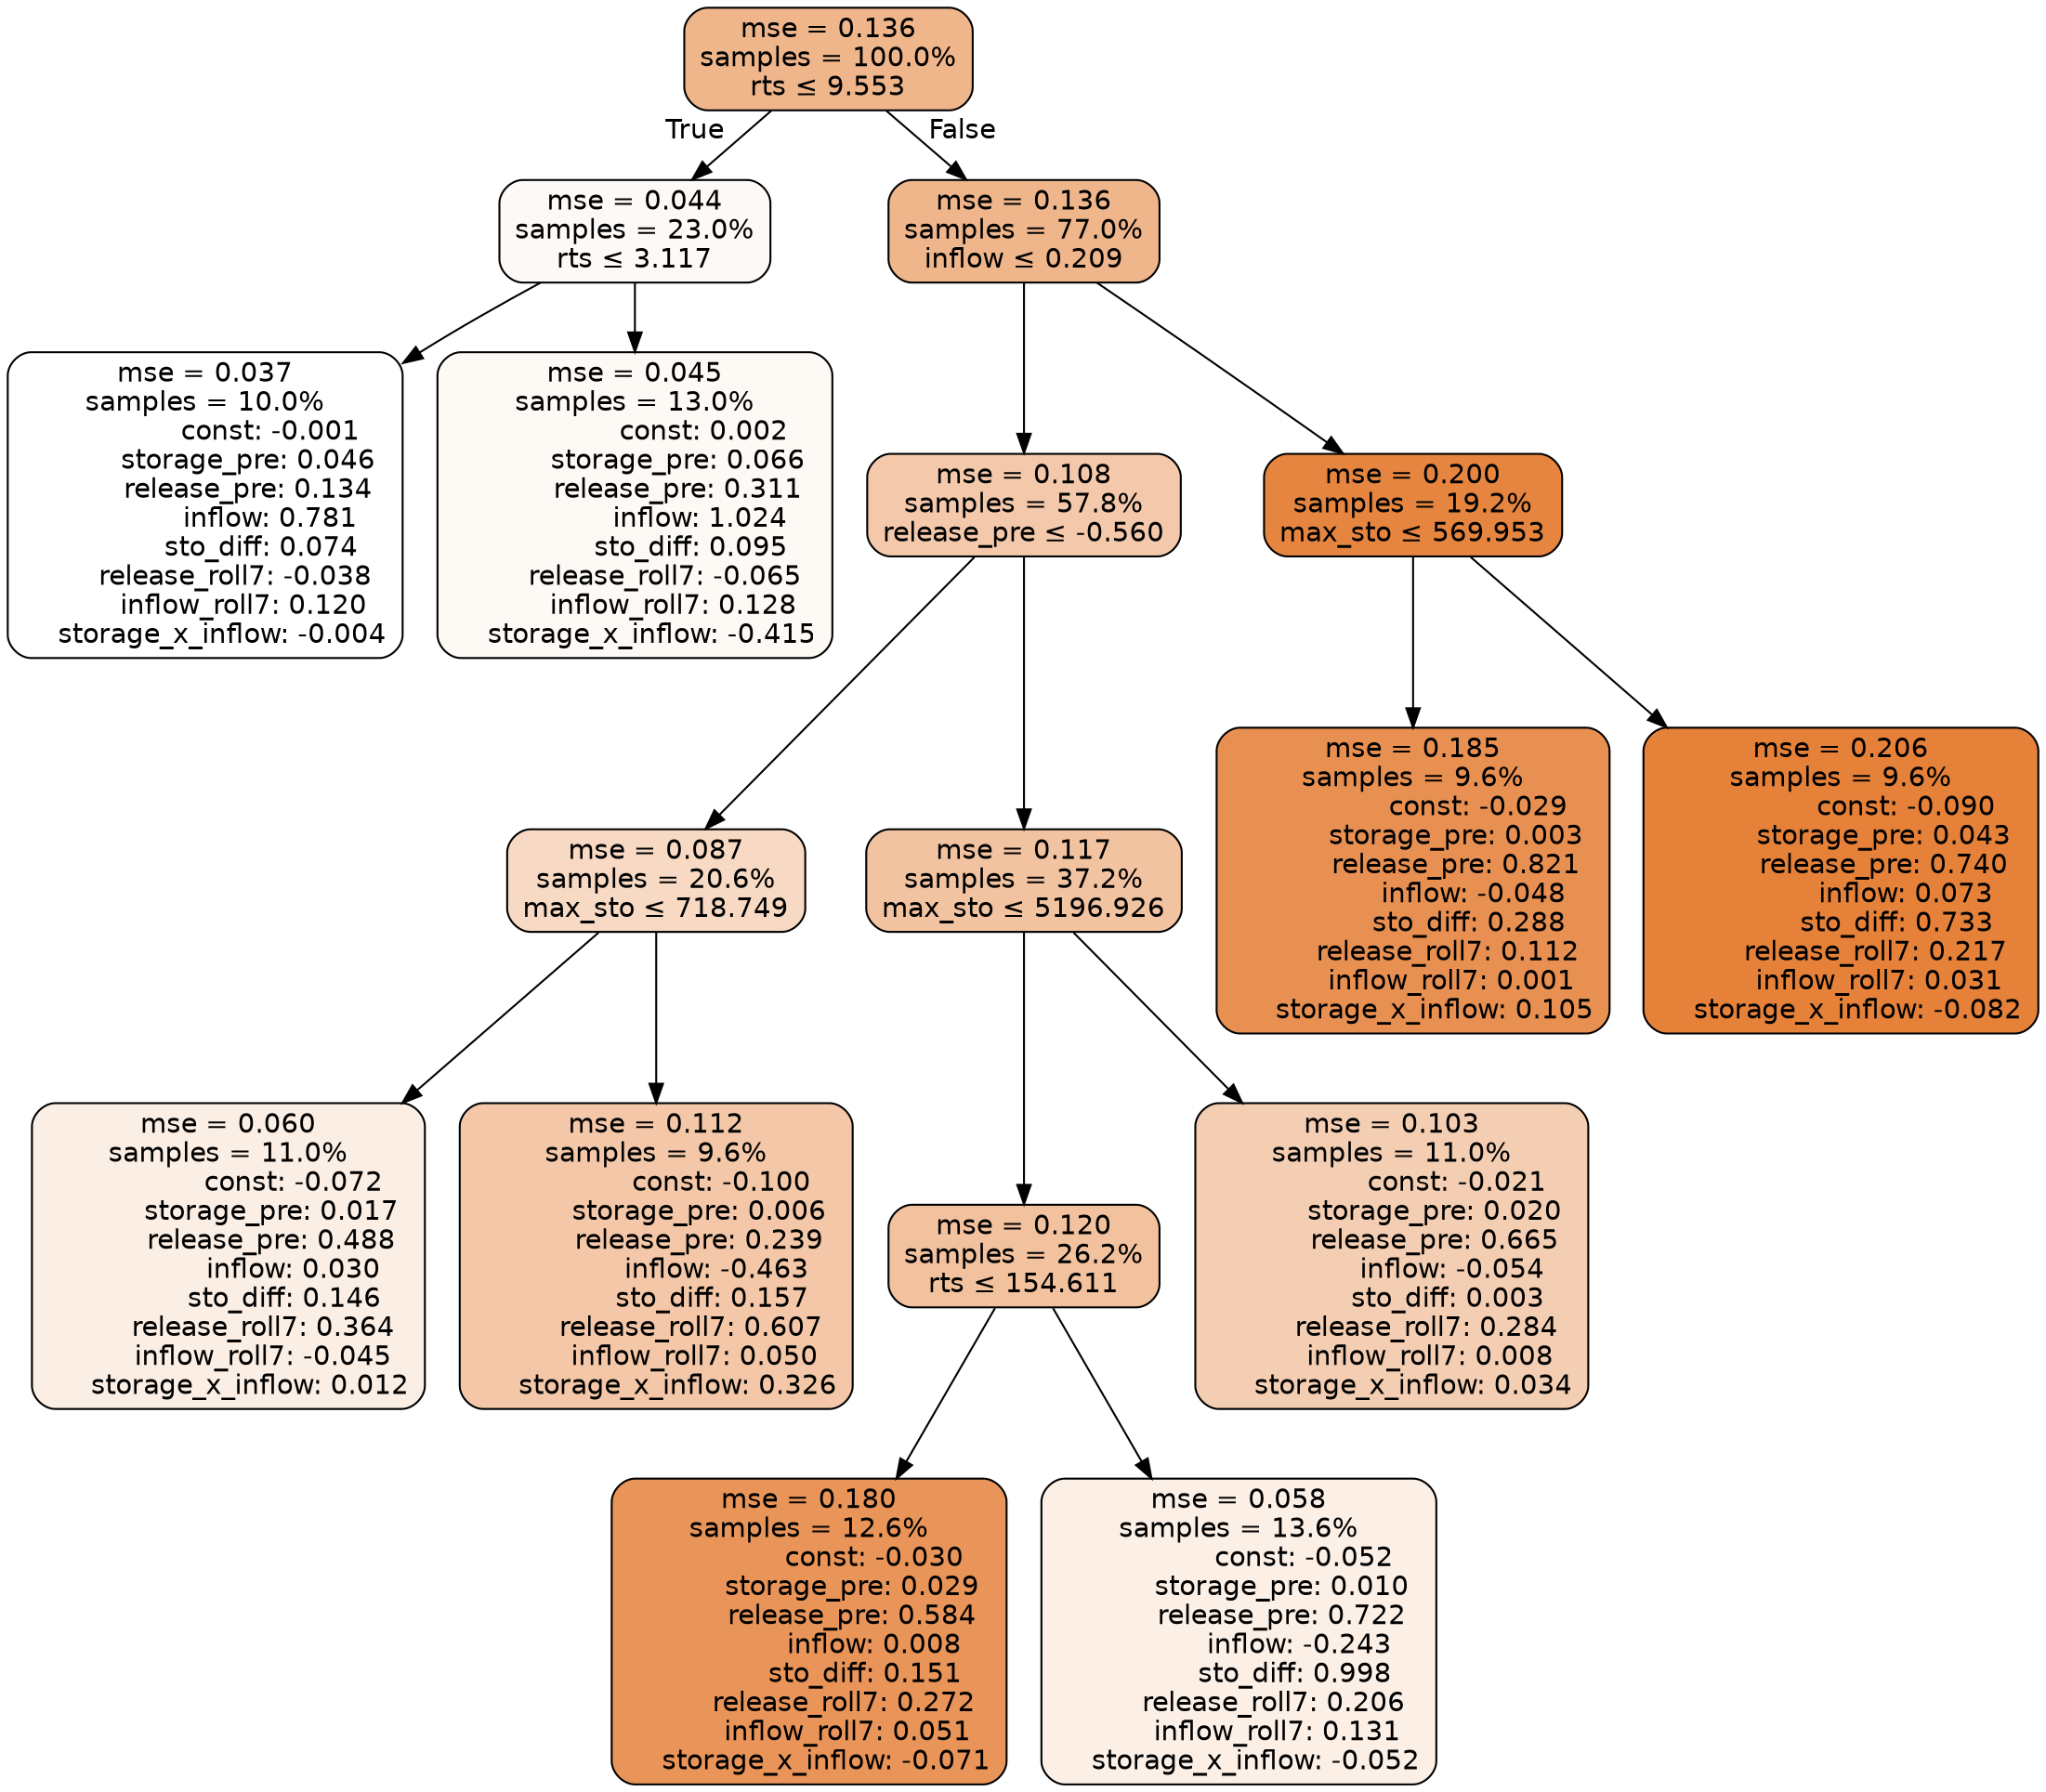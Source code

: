 digraph tree {
bgcolor="transparent"
node [shape=rectangle, style="filled, rounded", color="black", fontname=helvetica] ;
edge [fontname=helvetica] ;
	"0" [label="mse = 0.136
samples = 100.0%
rts &le; 9.553", fillcolor="#efb58b"]
	"1" [label="mse = 0.044
samples = 23.0%
rts &le; 3.117", fillcolor="#fdf9f7"]
	"2" [label="mse = 0.037
samples = 10.0%
               const: -0.001
          storage_pre: 0.046
          release_pre: 0.134
               inflow: 0.781
             sto_diff: 0.074
       release_roll7: -0.038
         inflow_roll7: 0.120
    storage_x_inflow: -0.004", fillcolor="#ffffff"]
	"3" [label="mse = 0.045
samples = 13.0%
                const: 0.002
          storage_pre: 0.066
          release_pre: 0.311
               inflow: 1.024
             sto_diff: 0.095
       release_roll7: -0.065
         inflow_roll7: 0.128
    storage_x_inflow: -0.415", fillcolor="#fdf9f5"]
	"4" [label="mse = 0.136
samples = 77.0%
inflow &le; 0.209", fillcolor="#efb58b"]
	"5" [label="mse = 0.108
samples = 57.8%
release_pre &le; -0.560", fillcolor="#f4c9ab"]
	"6" [label="mse = 0.087
samples = 20.6%
max_sto &le; 718.749", fillcolor="#f7d9c4"]
	"7" [label="mse = 0.060
samples = 11.0%
               const: -0.072
          storage_pre: 0.017
          release_pre: 0.488
               inflow: 0.030
             sto_diff: 0.146
        release_roll7: 0.364
        inflow_roll7: -0.045
     storage_x_inflow: 0.012", fillcolor="#fbeee4"]
	"8" [label="mse = 0.112
samples = 9.6%
               const: -0.100
          storage_pre: 0.006
          release_pre: 0.239
              inflow: -0.463
             sto_diff: 0.157
        release_roll7: 0.607
         inflow_roll7: 0.050
     storage_x_inflow: 0.326", fillcolor="#f3c7a7"]
	"9" [label="mse = 0.117
samples = 37.2%
max_sto &le; 5196.926", fillcolor="#f2c3a1"]
	"10" [label="mse = 0.120
samples = 26.2%
rts &le; 154.611", fillcolor="#f2c19d"]
	"11" [label="mse = 0.180
samples = 12.6%
               const: -0.030
          storage_pre: 0.029
          release_pre: 0.584
               inflow: 0.008
             sto_diff: 0.151
        release_roll7: 0.272
         inflow_roll7: 0.051
    storage_x_inflow: -0.071", fillcolor="#e99458"]
	"12" [label="mse = 0.058
samples = 13.6%
               const: -0.052
          storage_pre: 0.010
          release_pre: 0.722
              inflow: -0.243
             sto_diff: 0.998
        release_roll7: 0.206
         inflow_roll7: 0.131
    storage_x_inflow: -0.052", fillcolor="#fbefe6"]
	"13" [label="mse = 0.103
samples = 11.0%
               const: -0.021
          storage_pre: 0.020
          release_pre: 0.665
              inflow: -0.054
             sto_diff: 0.003
        release_roll7: 0.284
         inflow_roll7: 0.008
     storage_x_inflow: 0.034", fillcolor="#f4ceb2"]
	"14" [label="mse = 0.200
samples = 19.2%
max_sto &le; 569.953", fillcolor="#e5853f"]
	"15" [label="mse = 0.185
samples = 9.6%
               const: -0.029
          storage_pre: 0.003
          release_pre: 0.821
              inflow: -0.048
             sto_diff: 0.288
        release_roll7: 0.112
         inflow_roll7: 0.001
     storage_x_inflow: 0.105", fillcolor="#e89052"]
	"16" [label="mse = 0.206
samples = 9.6%
               const: -0.090
          storage_pre: 0.043
          release_pre: 0.740
               inflow: 0.073
             sto_diff: 0.733
        release_roll7: 0.217
         inflow_roll7: 0.031
    storage_x_inflow: -0.082", fillcolor="#e58139"]

	"0" -> "1" [labeldistance=2.5, labelangle=45, headlabel="True"]
	"1" -> "2"
	"1" -> "3"
	"0" -> "4" [labeldistance=2.5, labelangle=-45, headlabel="False"]
	"4" -> "5"
	"5" -> "6"
	"6" -> "7"
	"6" -> "8"
	"5" -> "9"
	"9" -> "10"
	"10" -> "11"
	"10" -> "12"
	"9" -> "13"
	"4" -> "14"
	"14" -> "15"
	"14" -> "16"
}